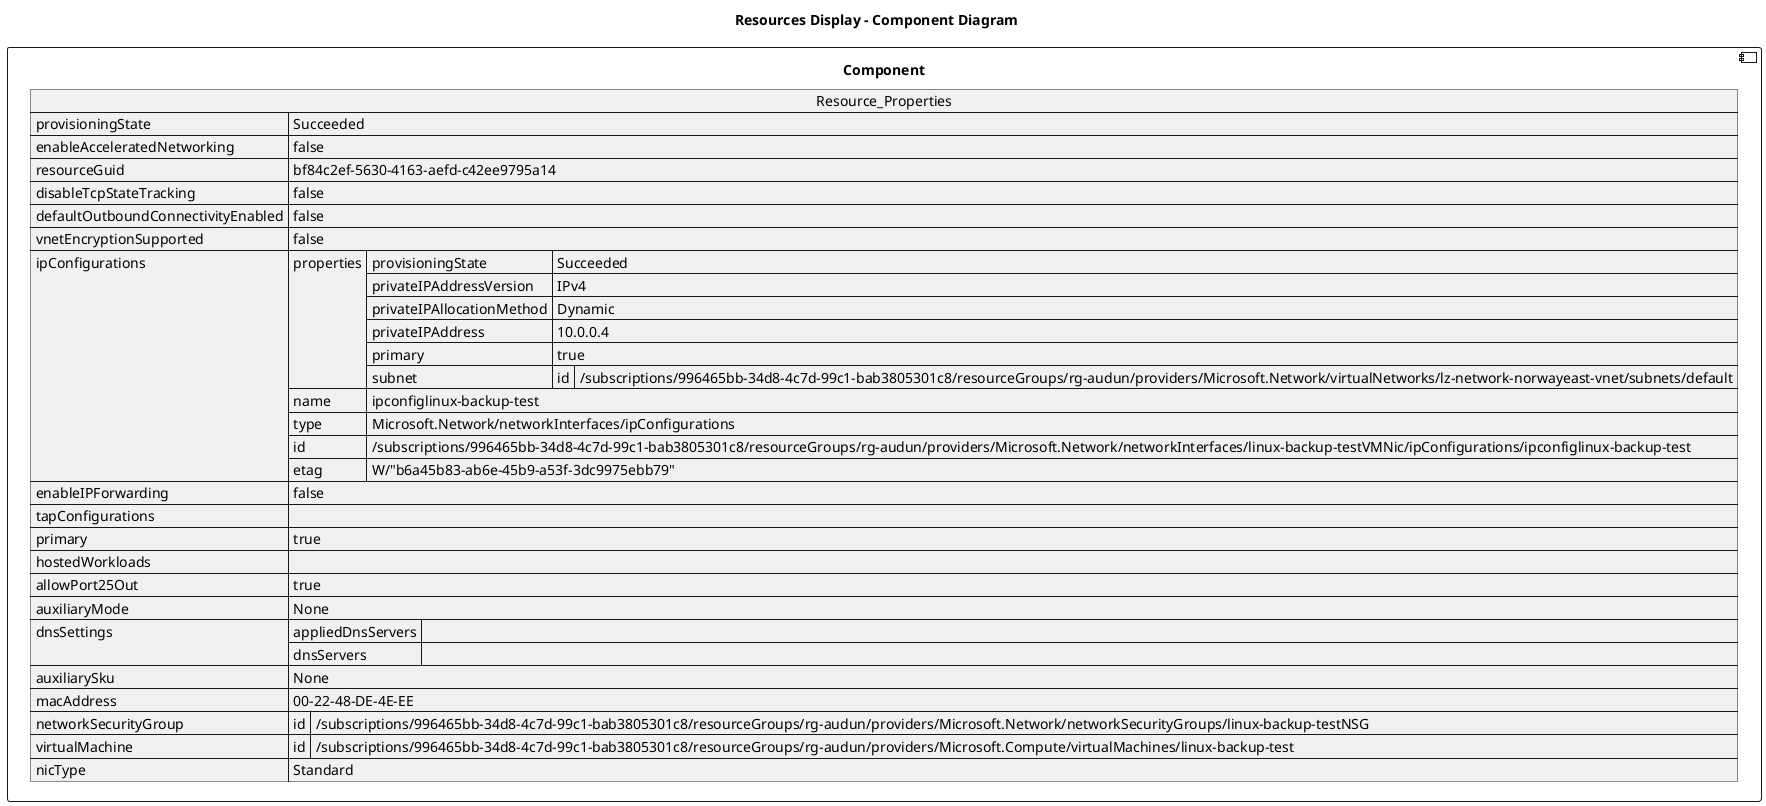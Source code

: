 @startuml

title Resources Display - Component Diagram

component Component {

json  Resource_Properties {
  "provisioningState": "Succeeded",
  "enableAcceleratedNetworking": false,
  "resourceGuid": "bf84c2ef-5630-4163-aefd-c42ee9795a14",
  "disableTcpStateTracking": false,
  "defaultOutboundConnectivityEnabled": false,
  "vnetEncryptionSupported": false,
  "ipConfigurations": [
    {
      "properties": {
        "provisioningState": "Succeeded",
        "privateIPAddressVersion": "IPv4",
        "privateIPAllocationMethod": "Dynamic",
        "privateIPAddress": "10.0.0.4",
        "primary": true,
        "subnet": {
          "id": "/subscriptions/996465bb-34d8-4c7d-99c1-bab3805301c8/resourceGroups/rg-audun/providers/Microsoft.Network/virtualNetworks/lz-network-norwayeast-vnet/subnets/default"
        }
      },
      "name": "ipconfiglinux-backup-test",
      "type": "Microsoft.Network/networkInterfaces/ipConfigurations",
      "id": "/subscriptions/996465bb-34d8-4c7d-99c1-bab3805301c8/resourceGroups/rg-audun/providers/Microsoft.Network/networkInterfaces/linux-backup-testVMNic/ipConfigurations/ipconfiglinux-backup-test",
      "etag": "W/\"b6a45b83-ab6e-45b9-a53f-3dc9975ebb79\""
    }
  ],
  "enableIPForwarding": false,
  "tapConfigurations": [],
  "primary": true,
  "hostedWorkloads": [],
  "allowPort25Out": true,
  "auxiliaryMode": "None",
  "dnsSettings": {
    "appliedDnsServers": [],
    "dnsServers": []
  },
  "auxiliarySku": "None",
  "macAddress": "00-22-48-DE-4E-EE",
  "networkSecurityGroup": {
    "id": "/subscriptions/996465bb-34d8-4c7d-99c1-bab3805301c8/resourceGroups/rg-audun/providers/Microsoft.Network/networkSecurityGroups/linux-backup-testNSG"
  },
  "virtualMachine": {
    "id": "/subscriptions/996465bb-34d8-4c7d-99c1-bab3805301c8/resourceGroups/rg-audun/providers/Microsoft.Compute/virtualMachines/linux-backup-test"
  },
  "nicType": "Standard"
}
}
@enduml

